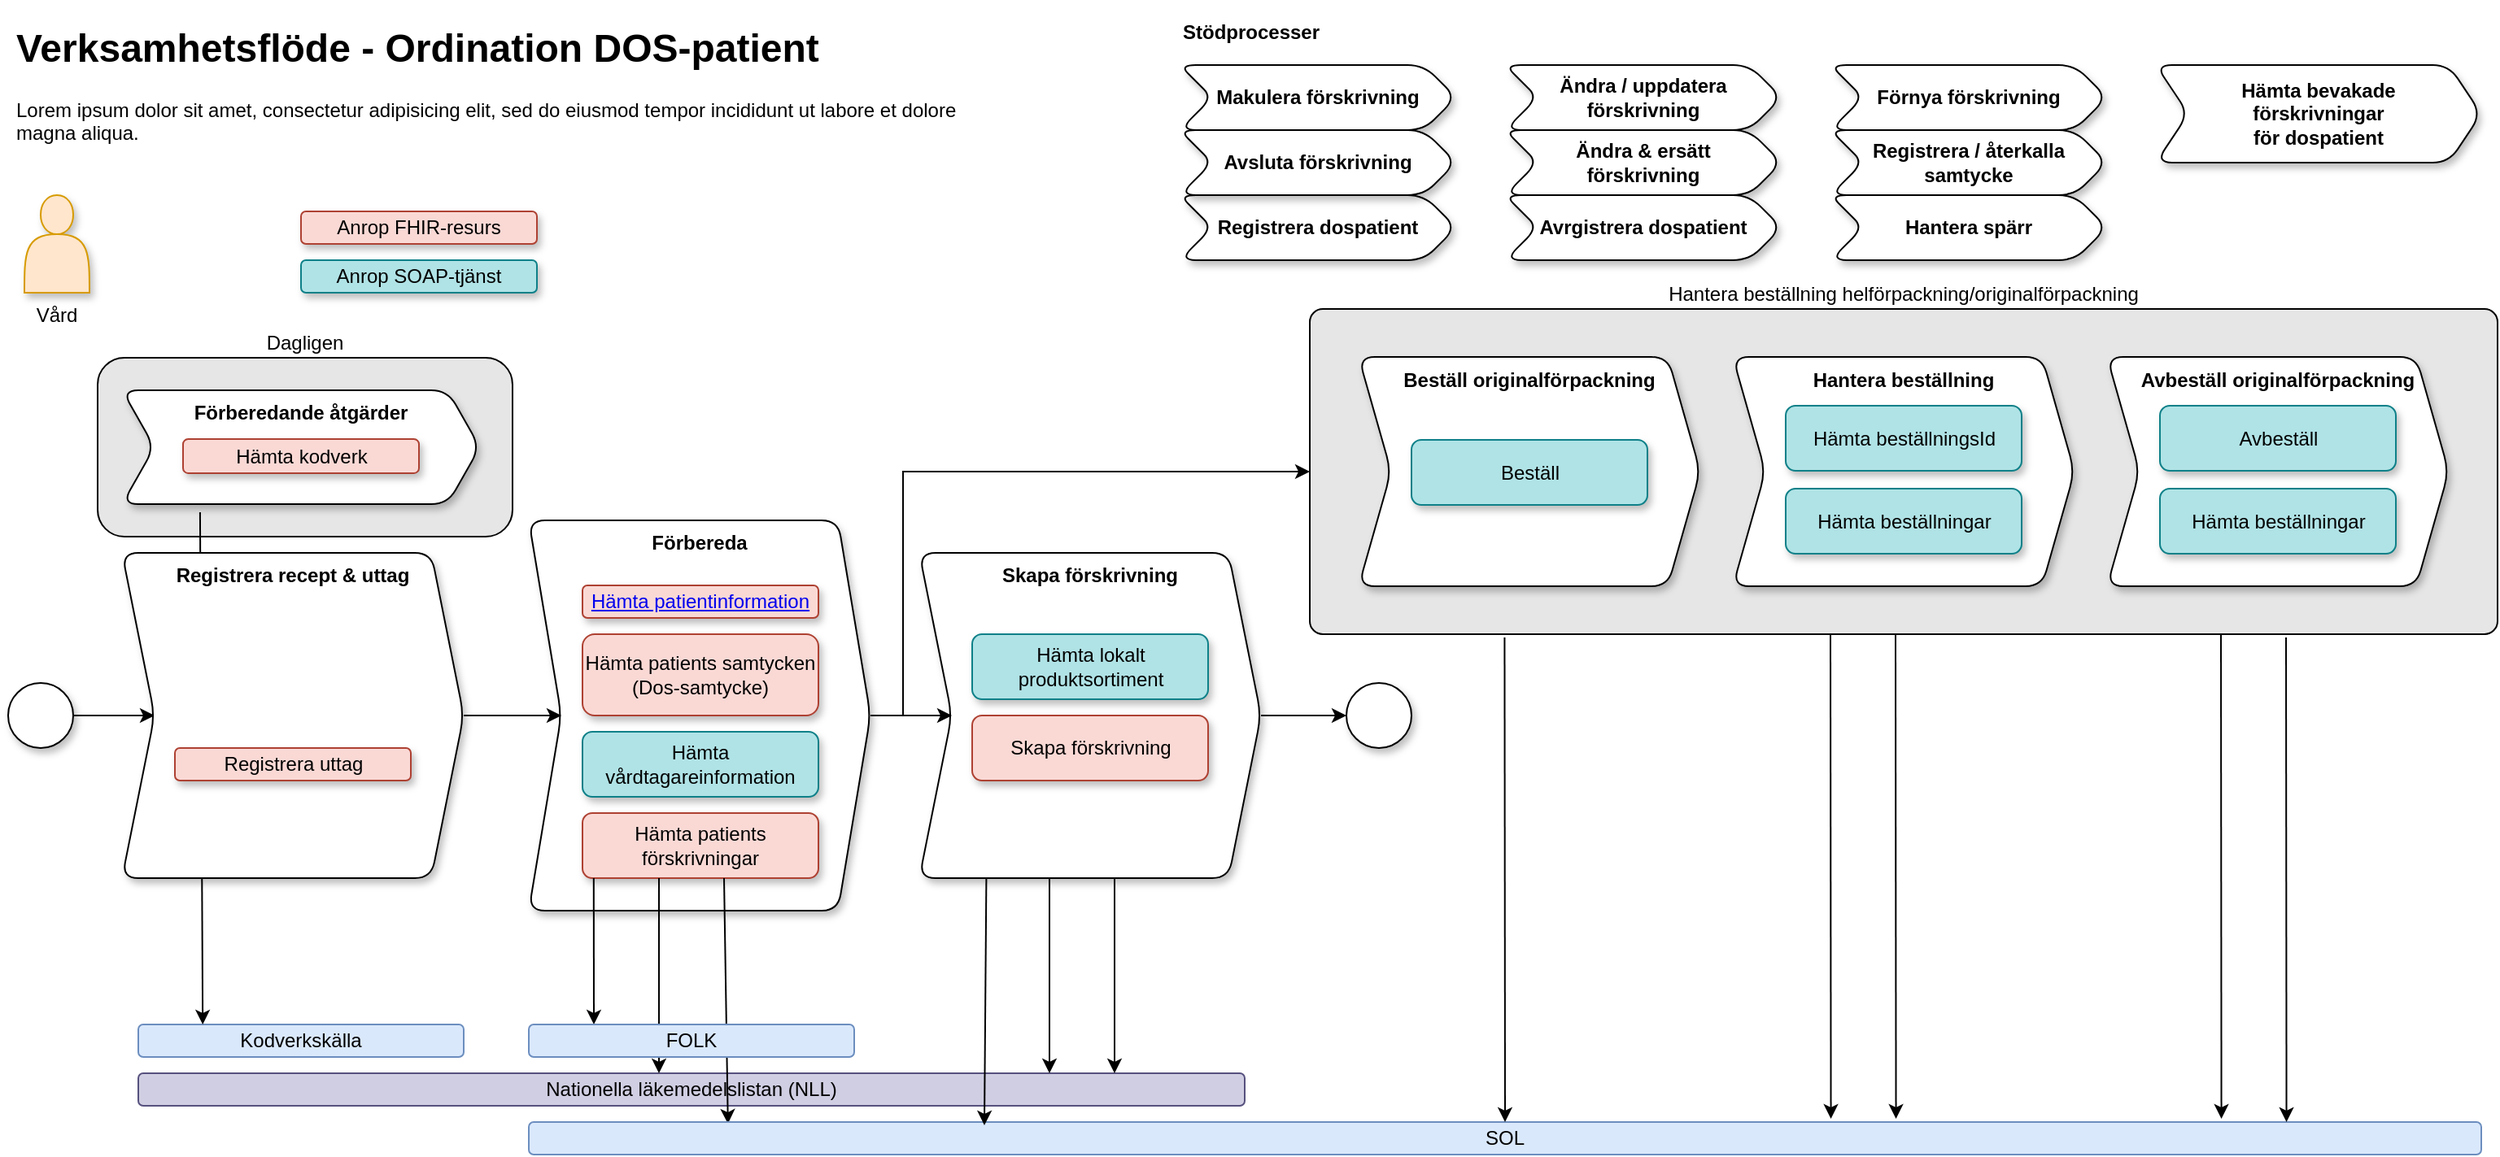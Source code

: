 <mxfile version="13.8.5" type="github">
  <diagram id="GABBl2dpVVqAl6sFdLsY" name="Page-1">
    <mxGraphModel dx="1865" dy="1918" grid="1" gridSize="10" guides="1" tooltips="1" connect="1" arrows="1" fold="1" page="1" pageScale="1" pageWidth="850" pageHeight="1100" math="0" shadow="0">
      <root>
        <mxCell id="0" />
        <mxCell id="1" parent="0" />
        <mxCell id="sEFjxK3mFK4mutGB9BbR-26" value="Skapa förskrivning" style="shape=step;perimeter=stepPerimeter;whiteSpace=wrap;html=1;fixedSize=1;rounded=1;shadow=1;fontStyle=1;horizontal=1;verticalAlign=top;" vertex="1" parent="1">
          <mxGeometry x="560" y="-760" width="210" height="200" as="geometry" />
        </mxCell>
        <mxCell id="sEFjxK3mFK4mutGB9BbR-44" value="&lt;div align=&quot;left&quot;&gt;Dagligen&lt;/div&gt;" style="rounded=1;whiteSpace=wrap;html=1;align=center;labelPosition=center;verticalLabelPosition=top;verticalAlign=bottom;fillColor=#E6E6E6;" vertex="1" parent="1">
          <mxGeometry x="55" y="-880" width="255" height="110" as="geometry" />
        </mxCell>
        <mxCell id="sEFjxK3mFK4mutGB9BbR-40" value="Förberedande åtgärder" style="shape=step;perimeter=stepPerimeter;whiteSpace=wrap;html=1;fixedSize=1;rounded=1;shadow=1;fontStyle=1;horizontal=1;verticalAlign=top;" vertex="1" parent="1">
          <mxGeometry x="70" y="-860" width="220" height="70" as="geometry" />
        </mxCell>
        <mxCell id="sEFjxK3mFK4mutGB9BbR-3" value="" style="endArrow=classic;html=1;strokeColor=#000000;fontSize=12;align=center;entryX=0;entryY=0.5;entryDx=0;entryDy=0;exitX=1;exitY=0.5;exitDx=0;exitDy=0;" edge="1" parent="1">
          <mxGeometry width="50" height="50" relative="1" as="geometry">
            <mxPoint x="40" y="-660" as="sourcePoint" />
            <mxPoint x="90" y="-660" as="targetPoint" />
          </mxGeometry>
        </mxCell>
        <mxCell id="sEFjxK3mFK4mutGB9BbR-5" value="&lt;h1&gt;Verksamhetsflöde - Ordination DOS-patient&lt;br&gt;&lt;/h1&gt;&lt;p&gt;Lorem ipsum dolor sit amet, consectetur adipisicing elit, sed do eiusmod tempor incididunt ut labore et dolore magna aliqua.&lt;/p&gt;" style="text;html=1;strokeColor=none;fillColor=none;spacing=5;spacingTop=-20;whiteSpace=wrap;overflow=hidden;rounded=0;shadow=1;fontSize=12;" vertex="1" parent="1">
          <mxGeometry y="-1090" width="600" height="120" as="geometry" />
        </mxCell>
        <mxCell id="sEFjxK3mFK4mutGB9BbR-6" value="Anrop SOAP-tjänst" style="rounded=1;whiteSpace=wrap;html=1;shadow=1;fontSize=12;fillColor=#b0e3e6;strokeColor=#0e8088;" vertex="1" parent="1">
          <mxGeometry x="180" y="-940" width="145" height="20" as="geometry" />
        </mxCell>
        <mxCell id="sEFjxK3mFK4mutGB9BbR-7" value="Anrop FHIR-resurs" style="rounded=1;whiteSpace=wrap;html=1;shadow=1;fontSize=12;fillColor=#fad9d5;strokeColor=#ae4132;" vertex="1" parent="1">
          <mxGeometry x="180" y="-970" width="145" height="20" as="geometry" />
        </mxCell>
        <mxCell id="sEFjxK3mFK4mutGB9BbR-9" value="Vård" style="shape=actor;whiteSpace=wrap;html=1;rounded=1;shadow=1;labelPosition=center;verticalLabelPosition=bottom;align=center;verticalAlign=top;fillColor=#ffe6cc;strokeColor=#d79b00;" vertex="1" parent="1">
          <mxGeometry x="10" y="-980" width="40" height="60" as="geometry" />
        </mxCell>
        <mxCell id="sEFjxK3mFK4mutGB9BbR-10" value="&lt;b&gt;Stödprocesser&lt;/b&gt;" style="text;html=1;strokeColor=none;fillColor=none;align=left;verticalAlign=middle;whiteSpace=wrap;rounded=0;shadow=1;fontSize=12;" vertex="1" parent="1">
          <mxGeometry x="720" y="-1090" width="219" height="20" as="geometry" />
        </mxCell>
        <mxCell id="sEFjxK3mFK4mutGB9BbR-11" value="Ändra / uppdatera förskrivning" style="shape=step;perimeter=stepPerimeter;whiteSpace=wrap;html=1;fixedSize=1;rounded=1;shadow=1;fontStyle=1" vertex="1" parent="1">
          <mxGeometry x="920" y="-1060" width="170" height="40" as="geometry" />
        </mxCell>
        <mxCell id="sEFjxK3mFK4mutGB9BbR-13" value="" style="ellipse;whiteSpace=wrap;html=1;aspect=fixed;rounded=1;shadow=1;fontSize=12;" vertex="1" parent="1">
          <mxGeometry y="-680" width="40" height="40" as="geometry" />
        </mxCell>
        <UserObject label="Kodverkskälla" tooltip="Folkbokförda personer (FOLK)" id="sEFjxK3mFK4mutGB9BbR-14">
          <mxCell style="whiteSpace=wrap;html=1;fillColor=#dae8fc;strokeColor=#6c8ebf;rounded=1;" vertex="1" parent="1">
            <mxGeometry x="80" y="-470" width="200" height="20" as="geometry" />
          </mxCell>
        </UserObject>
        <mxCell id="sEFjxK3mFK4mutGB9BbR-15" value="Nationella läkemedelslistan (NLL)" style="whiteSpace=wrap;html=1;fillColor=#d0cee2;strokeColor=#56517e;rounded=1;" vertex="1" parent="1">
          <mxGeometry x="80" y="-440" width="680" height="20" as="geometry" />
        </mxCell>
        <mxCell id="sEFjxK3mFK4mutGB9BbR-70" style="edgeStyle=orthogonalEdgeStyle;rounded=0;orthogonalLoop=1;jettySize=auto;html=1;exitX=1;exitY=0.5;exitDx=0;exitDy=0;entryX=0;entryY=0.5;entryDx=0;entryDy=0;" edge="1" parent="1" source="sEFjxK3mFK4mutGB9BbR-17" target="sEFjxK3mFK4mutGB9BbR-26">
          <mxGeometry relative="1" as="geometry" />
        </mxCell>
        <mxCell id="sEFjxK3mFK4mutGB9BbR-73" style="edgeStyle=orthogonalEdgeStyle;rounded=0;orthogonalLoop=1;jettySize=auto;html=1;exitX=1;exitY=0.5;exitDx=0;exitDy=0;" edge="1" parent="1" source="sEFjxK3mFK4mutGB9BbR-17" target="sEFjxK3mFK4mutGB9BbR-51">
          <mxGeometry relative="1" as="geometry">
            <Array as="points">
              <mxPoint x="550" y="-660" />
              <mxPoint x="550" y="-810" />
            </Array>
          </mxGeometry>
        </mxCell>
        <mxCell id="sEFjxK3mFK4mutGB9BbR-17" value="Förbereda" style="shape=step;perimeter=stepPerimeter;whiteSpace=wrap;html=1;fixedSize=1;rounded=1;shadow=1;fontStyle=1;horizontal=1;verticalAlign=top;" vertex="1" parent="1">
          <mxGeometry x="320" y="-780" width="210" height="240" as="geometry" />
        </mxCell>
        <mxCell id="sEFjxK3mFK4mutGB9BbR-18" value="&lt;a href=&quot;null&quot;&gt;Hämta patientinformation&lt;/a&gt;" style="rounded=1;whiteSpace=wrap;html=1;shadow=1;fontSize=12;fillColor=#fad9d5;strokeColor=#ae4132;" vertex="1" parent="1">
          <mxGeometry x="353" y="-740" width="145" height="20" as="geometry" />
        </mxCell>
        <mxCell id="sEFjxK3mFK4mutGB9BbR-19" value="Hämta patients samtycken (Dos-samtycke)" style="rounded=1;whiteSpace=wrap;html=1;shadow=1;fontSize=12;fillColor=#fad9d5;strokeColor=#ae4132;" vertex="1" parent="1">
          <mxGeometry x="353" y="-710" width="145" height="50" as="geometry" />
        </mxCell>
        <mxCell id="sEFjxK3mFK4mutGB9BbR-22" value="Hämta patients förskrivningar" style="rounded=1;whiteSpace=wrap;html=1;shadow=1;fontSize=12;fillColor=#fad9d5;strokeColor=#ae4132;" vertex="1" parent="1">
          <mxGeometry x="353" y="-600" width="145" height="40" as="geometry" />
        </mxCell>
        <mxCell id="sEFjxK3mFK4mutGB9BbR-23" value="" style="endArrow=classic;html=1;horizontal=0;labelPosition=right;verticalLabelPosition=middle;align=left;verticalAlign=middle;" edge="1" parent="1">
          <mxGeometry x="0.938" relative="1" as="geometry">
            <mxPoint x="400" y="-560" as="sourcePoint" />
            <mxPoint x="400" y="-440" as="targetPoint" />
            <mxPoint as="offset" />
          </mxGeometry>
        </mxCell>
        <mxCell id="sEFjxK3mFK4mutGB9BbR-24" value="" style="endArrow=classic;html=1;exitX=0.19;exitY=1;exitDx=0;exitDy=0;horizontal=0;labelPosition=right;verticalLabelPosition=middle;align=left;verticalAlign=middle;exitPerimeter=0;" edge="1" parent="1">
          <mxGeometry x="0.938" relative="1" as="geometry">
            <mxPoint x="359.9" y="-560" as="sourcePoint" />
            <mxPoint x="360" y="-470" as="targetPoint" />
            <mxPoint as="offset" />
          </mxGeometry>
        </mxCell>
        <mxCell id="sEFjxK3mFK4mutGB9BbR-25" value="" style="endArrow=classic;html=1;horizontal=0;labelPosition=right;verticalLabelPosition=middle;align=left;verticalAlign=middle;entryX=0.102;entryY=0.05;entryDx=0;entryDy=0;entryPerimeter=0;" edge="1" parent="1" target="sEFjxK3mFK4mutGB9BbR-47">
          <mxGeometry x="0.938" relative="1" as="geometry">
            <mxPoint x="440" y="-560" as="sourcePoint" />
            <mxPoint x="440" y="-440" as="targetPoint" />
            <mxPoint as="offset" />
          </mxGeometry>
        </mxCell>
        <mxCell id="sEFjxK3mFK4mutGB9BbR-29" value="Skapa förskrivning" style="rounded=1;whiteSpace=wrap;html=1;shadow=1;fontSize=12;fillColor=#fad9d5;strokeColor=#ae4132;" vertex="1" parent="1">
          <mxGeometry x="592.5" y="-660" width="145" height="40" as="geometry" />
        </mxCell>
        <mxCell id="sEFjxK3mFK4mutGB9BbR-30" value="Registrera dospatient" style="shape=step;perimeter=stepPerimeter;whiteSpace=wrap;html=1;fixedSize=1;rounded=1;shadow=1;fontStyle=1" vertex="1" parent="1">
          <mxGeometry x="720" y="-980" width="170" height="40" as="geometry" />
        </mxCell>
        <mxCell id="sEFjxK3mFK4mutGB9BbR-31" value="Makulera förskrivning" style="shape=step;perimeter=stepPerimeter;whiteSpace=wrap;html=1;fixedSize=1;rounded=1;shadow=1;fontStyle=1" vertex="1" parent="1">
          <mxGeometry x="720" y="-1060" width="170" height="40" as="geometry" />
        </mxCell>
        <mxCell id="sEFjxK3mFK4mutGB9BbR-32" value="&lt;div&gt;Ändra &amp;amp; ersätt &lt;br&gt;&lt;/div&gt;&lt;div&gt;förskrivning&lt;/div&gt;" style="shape=step;perimeter=stepPerimeter;whiteSpace=wrap;html=1;fixedSize=1;rounded=1;shadow=1;fontStyle=1" vertex="1" parent="1">
          <mxGeometry x="920" y="-1020" width="170" height="40" as="geometry" />
        </mxCell>
        <mxCell id="sEFjxK3mFK4mutGB9BbR-33" value="Förnya förskrivning" style="shape=step;perimeter=stepPerimeter;whiteSpace=wrap;html=1;fixedSize=1;rounded=1;shadow=1;fontStyle=1" vertex="1" parent="1">
          <mxGeometry x="1120" y="-1060" width="170" height="40" as="geometry" />
        </mxCell>
        <mxCell id="sEFjxK3mFK4mutGB9BbR-34" value="Registrera / återkalla samtycke" style="shape=step;perimeter=stepPerimeter;whiteSpace=wrap;html=1;fixedSize=1;rounded=1;shadow=1;fontStyle=1" vertex="1" parent="1">
          <mxGeometry x="1120" y="-1020" width="170" height="40" as="geometry" />
        </mxCell>
        <mxCell id="sEFjxK3mFK4mutGB9BbR-35" value="&lt;div&gt;Hämta bevakade&lt;/div&gt;&lt;div&gt;förskrivningar&lt;/div&gt; för dospatient" style="shape=step;perimeter=stepPerimeter;whiteSpace=wrap;html=1;fixedSize=1;rounded=1;shadow=1;fontStyle=1" vertex="1" parent="1">
          <mxGeometry x="1320" y="-1060" width="200" height="60" as="geometry" />
        </mxCell>
        <mxCell id="sEFjxK3mFK4mutGB9BbR-36" value="Hantera spärr" style="shape=step;perimeter=stepPerimeter;whiteSpace=wrap;html=1;fixedSize=1;rounded=1;shadow=1;fontStyle=1" vertex="1" parent="1">
          <mxGeometry x="1120" y="-980" width="170" height="40" as="geometry" />
        </mxCell>
        <mxCell id="sEFjxK3mFK4mutGB9BbR-37" value="Avsluta förskrivning" style="shape=step;perimeter=stepPerimeter;whiteSpace=wrap;html=1;fixedSize=1;rounded=1;shadow=1;fontStyle=1" vertex="1" parent="1">
          <mxGeometry x="720" y="-1020" width="170" height="40" as="geometry" />
        </mxCell>
        <mxCell id="sEFjxK3mFK4mutGB9BbR-38" value="Avrgistrera dospatient" style="shape=step;perimeter=stepPerimeter;whiteSpace=wrap;html=1;fixedSize=1;rounded=1;shadow=1;fontStyle=1" vertex="1" parent="1">
          <mxGeometry x="920" y="-980" width="170" height="40" as="geometry" />
        </mxCell>
        <mxCell id="sEFjxK3mFK4mutGB9BbR-39" value="Hämta kodverk" style="rounded=1;whiteSpace=wrap;html=1;shadow=1;fontSize=12;fillColor=#fad9d5;strokeColor=#ae4132;" vertex="1" parent="1">
          <mxGeometry x="107.5" y="-830" width="145" height="21" as="geometry" />
        </mxCell>
        <UserObject label="FOLK" tooltip="Folkbokförda personer (FOLK)" id="sEFjxK3mFK4mutGB9BbR-41">
          <mxCell style="whiteSpace=wrap;html=1;fillColor=#dae8fc;strokeColor=#6c8ebf;rounded=1;" vertex="1" parent="1">
            <mxGeometry x="320" y="-470" width="200" height="20" as="geometry" />
          </mxCell>
        </UserObject>
        <mxCell id="sEFjxK3mFK4mutGB9BbR-42" value="" style="endArrow=classic;html=1;exitX=0.218;exitY=1.071;exitDx=0;exitDy=0;horizontal=0;labelPosition=right;verticalLabelPosition=middle;align=left;verticalAlign=middle;exitPerimeter=0;" edge="1" parent="1" source="sEFjxK3mFK4mutGB9BbR-40">
          <mxGeometry x="0.938" relative="1" as="geometry">
            <mxPoint x="119.5" y="-560" as="sourcePoint" />
            <mxPoint x="119.6" y="-470" as="targetPoint" />
            <mxPoint as="offset" />
          </mxGeometry>
        </mxCell>
        <mxCell id="sEFjxK3mFK4mutGB9BbR-1" value="&lt;a href=&quot;null&quot;&gt;Hämta patientinformation&lt;/a&gt;" style="rounded=1;whiteSpace=wrap;html=1;shadow=1;fontSize=12;fillColor=#fad9d5;strokeColor=#ae4132;" vertex="1" parent="1">
          <mxGeometry x="102.5" y="-700" width="145" height="20" as="geometry" />
        </mxCell>
        <mxCell id="sEFjxK3mFK4mutGB9BbR-2" value="Registrera förskrivning" style="rounded=1;whiteSpace=wrap;html=1;shadow=1;fontSize=12;fillColor=#fad9d5;strokeColor=#ae4132;" vertex="1" parent="1">
          <mxGeometry x="102.5" y="-670" width="145" height="20" as="geometry" />
        </mxCell>
        <mxCell id="sEFjxK3mFK4mutGB9BbR-4" value="Registrera uttag" style="rounded=1;whiteSpace=wrap;html=1;shadow=1;fontSize=12;fillColor=#fad9d5;strokeColor=#ae4132;" vertex="1" parent="1">
          <mxGeometry x="102.5" y="-640" width="145" height="20" as="geometry" />
        </mxCell>
        <mxCell id="sEFjxK3mFK4mutGB9BbR-68" style="edgeStyle=orthogonalEdgeStyle;rounded=0;orthogonalLoop=1;jettySize=auto;html=1;exitX=1;exitY=0.5;exitDx=0;exitDy=0;" edge="1" parent="1" source="sEFjxK3mFK4mutGB9BbR-12" target="sEFjxK3mFK4mutGB9BbR-17">
          <mxGeometry relative="1" as="geometry" />
        </mxCell>
        <mxCell id="sEFjxK3mFK4mutGB9BbR-12" value="Registrera recept &amp;amp; uttag" style="shape=step;perimeter=stepPerimeter;whiteSpace=wrap;html=1;fixedSize=1;rounded=1;shadow=1;fontStyle=1;horizontal=1;verticalAlign=top;" vertex="1" parent="1">
          <mxGeometry x="70" y="-760" width="210" height="200" as="geometry" />
        </mxCell>
        <mxCell id="sEFjxK3mFK4mutGB9BbR-16" value="Registrera uttag" style="rounded=1;whiteSpace=wrap;html=1;shadow=1;fontSize=12;fillColor=#fad9d5;strokeColor=#ae4132;" vertex="1" parent="1">
          <mxGeometry x="102.5" y="-640" width="145" height="20" as="geometry" />
        </mxCell>
        <mxCell id="sEFjxK3mFK4mutGB9BbR-43" value="" style="endArrow=classic;html=1;horizontal=0;labelPosition=right;verticalLabelPosition=middle;align=left;verticalAlign=middle;" edge="1" parent="1">
          <mxGeometry x="0.938" relative="1" as="geometry">
            <mxPoint x="680" y="-560" as="sourcePoint" />
            <mxPoint x="680" y="-440" as="targetPoint" />
            <mxPoint as="offset" />
          </mxGeometry>
        </mxCell>
        <mxCell id="sEFjxK3mFK4mutGB9BbR-46" value="Hämta vårdtagareinformation" style="rounded=1;whiteSpace=wrap;html=1;shadow=1;fontSize=12;fillColor=#b0e3e6;strokeColor=#0e8088;" vertex="1" parent="1">
          <mxGeometry x="353" y="-650" width="145" height="40" as="geometry" />
        </mxCell>
        <UserObject label="SOL" tooltip="Folkbokförda personer (FOLK)" id="sEFjxK3mFK4mutGB9BbR-47">
          <mxCell style="whiteSpace=wrap;html=1;fillColor=#dae8fc;strokeColor=#6c8ebf;rounded=1;" vertex="1" parent="1">
            <mxGeometry x="320" y="-410" width="1200" height="20" as="geometry" />
          </mxCell>
        </UserObject>
        <mxCell id="sEFjxK3mFK4mutGB9BbR-48" value="Hämta lokalt produktsortiment" style="rounded=1;whiteSpace=wrap;html=1;shadow=1;fontSize=12;fillColor=#b0e3e6;strokeColor=#0e8088;" vertex="1" parent="1">
          <mxGeometry x="592.5" y="-710" width="145" height="40" as="geometry" />
        </mxCell>
        <mxCell id="sEFjxK3mFK4mutGB9BbR-49" value="" style="endArrow=classic;html=1;horizontal=0;labelPosition=right;verticalLabelPosition=middle;align=left;verticalAlign=middle;entryX=0.27;entryY=0.1;entryDx=0;entryDy=0;entryPerimeter=0;" edge="1" parent="1">
          <mxGeometry x="0.938" relative="1" as="geometry">
            <mxPoint x="601.2" y="-560" as="sourcePoint" />
            <mxPoint x="600.0" y="-408" as="targetPoint" />
            <mxPoint as="offset" />
          </mxGeometry>
        </mxCell>
        <mxCell id="sEFjxK3mFK4mutGB9BbR-50" value="" style="endArrow=classic;html=1;horizontal=0;labelPosition=right;verticalLabelPosition=middle;align=left;verticalAlign=middle;" edge="1" parent="1">
          <mxGeometry x="0.938" relative="1" as="geometry">
            <mxPoint x="640" y="-560" as="sourcePoint" />
            <mxPoint x="640" y="-440" as="targetPoint" />
            <mxPoint as="offset" />
          </mxGeometry>
        </mxCell>
        <mxCell id="sEFjxK3mFK4mutGB9BbR-51" value="Hantera beställning helförpackning/originalförpackning" style="rounded=1;whiteSpace=wrap;html=1;align=center;labelPosition=center;verticalLabelPosition=top;verticalAlign=bottom;fillColor=#E6E6E6;arcSize=4;" vertex="1" parent="1">
          <mxGeometry x="800" y="-910" width="730" height="200" as="geometry" />
        </mxCell>
        <mxCell id="sEFjxK3mFK4mutGB9BbR-52" value="Beställ originalförpackning" style="shape=step;perimeter=stepPerimeter;whiteSpace=wrap;html=1;fixedSize=1;rounded=1;shadow=1;fontStyle=1;horizontal=1;verticalAlign=top;" vertex="1" parent="1">
          <mxGeometry x="830" y="-880.5" width="210" height="141" as="geometry" />
        </mxCell>
        <mxCell id="sEFjxK3mFK4mutGB9BbR-55" value="Beställ" style="rounded=1;whiteSpace=wrap;html=1;shadow=1;fontSize=12;fillColor=#b0e3e6;strokeColor=#0e8088;" vertex="1" parent="1">
          <mxGeometry x="862.5" y="-829.5" width="145" height="40" as="geometry" />
        </mxCell>
        <mxCell id="sEFjxK3mFK4mutGB9BbR-56" value="Hantera beställning" style="shape=step;perimeter=stepPerimeter;whiteSpace=wrap;html=1;fixedSize=1;rounded=1;shadow=1;fontStyle=1;horizontal=1;verticalAlign=top;" vertex="1" parent="1">
          <mxGeometry x="1060" y="-880.5" width="210" height="141" as="geometry" />
        </mxCell>
        <mxCell id="sEFjxK3mFK4mutGB9BbR-57" value="Hämta beställningsId" style="rounded=1;whiteSpace=wrap;html=1;shadow=1;fontSize=12;fillColor=#b0e3e6;strokeColor=#0e8088;" vertex="1" parent="1">
          <mxGeometry x="1092.5" y="-850.5" width="145" height="40" as="geometry" />
        </mxCell>
        <mxCell id="sEFjxK3mFK4mutGB9BbR-58" value="Hämta beställningar" style="rounded=1;whiteSpace=wrap;html=1;shadow=1;fontSize=12;fillColor=#b0e3e6;strokeColor=#0e8088;" vertex="1" parent="1">
          <mxGeometry x="1092.5" y="-799.5" width="145" height="40" as="geometry" />
        </mxCell>
        <mxCell id="sEFjxK3mFK4mutGB9BbR-59" value="Avbeställ originalförpackning" style="shape=step;perimeter=stepPerimeter;whiteSpace=wrap;html=1;fixedSize=1;rounded=1;shadow=1;fontStyle=1;horizontal=1;verticalAlign=top;" vertex="1" parent="1">
          <mxGeometry x="1290" y="-880.5" width="210" height="141" as="geometry" />
        </mxCell>
        <mxCell id="sEFjxK3mFK4mutGB9BbR-60" value="Avbeställ" style="rounded=1;whiteSpace=wrap;html=1;shadow=1;fontSize=12;fillColor=#b0e3e6;strokeColor=#0e8088;" vertex="1" parent="1">
          <mxGeometry x="1322.5" y="-850.5" width="145" height="40" as="geometry" />
        </mxCell>
        <mxCell id="sEFjxK3mFK4mutGB9BbR-61" value="Hämta beställningar" style="rounded=1;whiteSpace=wrap;html=1;shadow=1;fontSize=12;fillColor=#b0e3e6;strokeColor=#0e8088;" vertex="1" parent="1">
          <mxGeometry x="1322.5" y="-799.5" width="145" height="40" as="geometry" />
        </mxCell>
        <mxCell id="sEFjxK3mFK4mutGB9BbR-64" value="" style="ellipse;whiteSpace=wrap;html=1;aspect=fixed;rounded=1;shadow=1;fontSize=12;" vertex="1" parent="1">
          <mxGeometry x="822.5" y="-680" width="40" height="40" as="geometry" />
        </mxCell>
        <mxCell id="sEFjxK3mFK4mutGB9BbR-65" value="" style="endArrow=classic;html=1;entryX=0;entryY=0.5;entryDx=0;entryDy=0;exitX=1;exitY=0.5;exitDx=0;exitDy=0;" edge="1" parent="1" source="sEFjxK3mFK4mutGB9BbR-26" target="sEFjxK3mFK4mutGB9BbR-64">
          <mxGeometry width="50" height="50" relative="1" as="geometry">
            <mxPoint x="580" y="-700" as="sourcePoint" />
            <mxPoint x="630" y="-750" as="targetPoint" />
          </mxGeometry>
        </mxCell>
        <mxCell id="sEFjxK3mFK4mutGB9BbR-81" value="" style="endArrow=classic;html=1;horizontal=0;labelPosition=right;verticalLabelPosition=middle;align=left;verticalAlign=middle;entryX=0.27;entryY=0.1;entryDx=0;entryDy=0;entryPerimeter=0;exitX=0.164;exitY=1.01;exitDx=0;exitDy=0;exitPerimeter=0;" edge="1" parent="1" source="sEFjxK3mFK4mutGB9BbR-51">
          <mxGeometry x="0.938" relative="1" as="geometry">
            <mxPoint x="921.2" y="-562" as="sourcePoint" />
            <mxPoint x="920" y="-410" as="targetPoint" />
            <mxPoint as="offset" />
          </mxGeometry>
        </mxCell>
        <mxCell id="sEFjxK3mFK4mutGB9BbR-82" value="" style="endArrow=classic;html=1;horizontal=0;labelPosition=right;verticalLabelPosition=middle;align=left;verticalAlign=middle;entryX=0.27;entryY=0.1;entryDx=0;entryDy=0;entryPerimeter=0;exitX=0.164;exitY=1.01;exitDx=0;exitDy=0;exitPerimeter=0;" edge="1" parent="1">
          <mxGeometry x="0.938" relative="1" as="geometry">
            <mxPoint x="1120.0" y="-710" as="sourcePoint" />
            <mxPoint x="1120.28" y="-412" as="targetPoint" />
            <mxPoint as="offset" />
          </mxGeometry>
        </mxCell>
        <mxCell id="sEFjxK3mFK4mutGB9BbR-83" value="" style="endArrow=classic;html=1;horizontal=0;labelPosition=right;verticalLabelPosition=middle;align=left;verticalAlign=middle;entryX=0.27;entryY=0.1;entryDx=0;entryDy=0;entryPerimeter=0;exitX=0.164;exitY=1.01;exitDx=0;exitDy=0;exitPerimeter=0;" edge="1" parent="1">
          <mxGeometry x="0.938" relative="1" as="geometry">
            <mxPoint x="1160" y="-710" as="sourcePoint" />
            <mxPoint x="1160.28" y="-412" as="targetPoint" />
            <mxPoint as="offset" />
          </mxGeometry>
        </mxCell>
        <mxCell id="sEFjxK3mFK4mutGB9BbR-84" value="" style="endArrow=classic;html=1;horizontal=0;labelPosition=right;verticalLabelPosition=middle;align=left;verticalAlign=middle;entryX=0.27;entryY=0.1;entryDx=0;entryDy=0;entryPerimeter=0;exitX=0.164;exitY=1.01;exitDx=0;exitDy=0;exitPerimeter=0;" edge="1" parent="1">
          <mxGeometry x="0.938" relative="1" as="geometry">
            <mxPoint x="1360" y="-710" as="sourcePoint" />
            <mxPoint x="1360.28" y="-412" as="targetPoint" />
            <mxPoint as="offset" />
          </mxGeometry>
        </mxCell>
        <mxCell id="sEFjxK3mFK4mutGB9BbR-85" value="" style="endArrow=classic;html=1;horizontal=0;labelPosition=right;verticalLabelPosition=middle;align=left;verticalAlign=middle;entryX=0.27;entryY=0.1;entryDx=0;entryDy=0;entryPerimeter=0;exitX=0.164;exitY=1.01;exitDx=0;exitDy=0;exitPerimeter=0;" edge="1" parent="1">
          <mxGeometry x="0.938" relative="1" as="geometry">
            <mxPoint x="1400" y="-708" as="sourcePoint" />
            <mxPoint x="1400.28" y="-410" as="targetPoint" />
            <mxPoint as="offset" />
          </mxGeometry>
        </mxCell>
      </root>
    </mxGraphModel>
  </diagram>
</mxfile>
